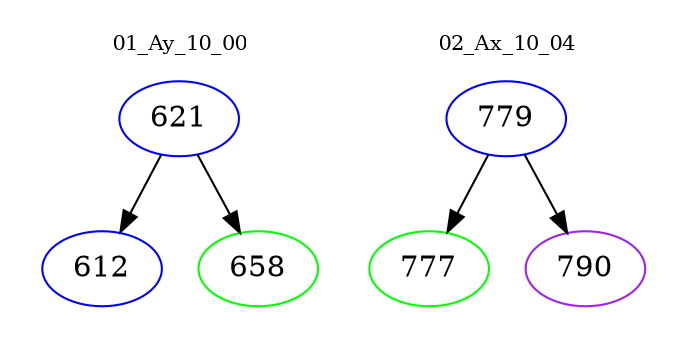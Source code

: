 digraph{
subgraph cluster_0 {
color = white
label = "01_Ay_10_00";
fontsize=10;
T0_621 [label="621", color="blue"]
T0_621 -> T0_612 [color="black"]
T0_612 [label="612", color="blue"]
T0_621 -> T0_658 [color="black"]
T0_658 [label="658", color="green"]
}
subgraph cluster_1 {
color = white
label = "02_Ax_10_04";
fontsize=10;
T1_779 [label="779", color="blue"]
T1_779 -> T1_777 [color="black"]
T1_777 [label="777", color="green"]
T1_779 -> T1_790 [color="black"]
T1_790 [label="790", color="purple"]
}
}
